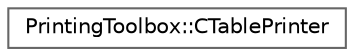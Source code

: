 digraph "Graphical Class Hierarchy"
{
 // LATEX_PDF_SIZE
  bgcolor="transparent";
  edge [fontname=Helvetica,fontsize=10,labelfontname=Helvetica,labelfontsize=10];
  node [fontname=Helvetica,fontsize=10,shape=box,height=0.2,width=0.4];
  rankdir="LR";
  Node0 [id="Node000000",label="PrintingToolbox::CTablePrinter",height=0.2,width=0.4,color="grey40", fillcolor="white", style="filled",URL="$classPrintingToolbox_1_1CTablePrinter.html",tooltip="Class for writing output in a table."];
}
